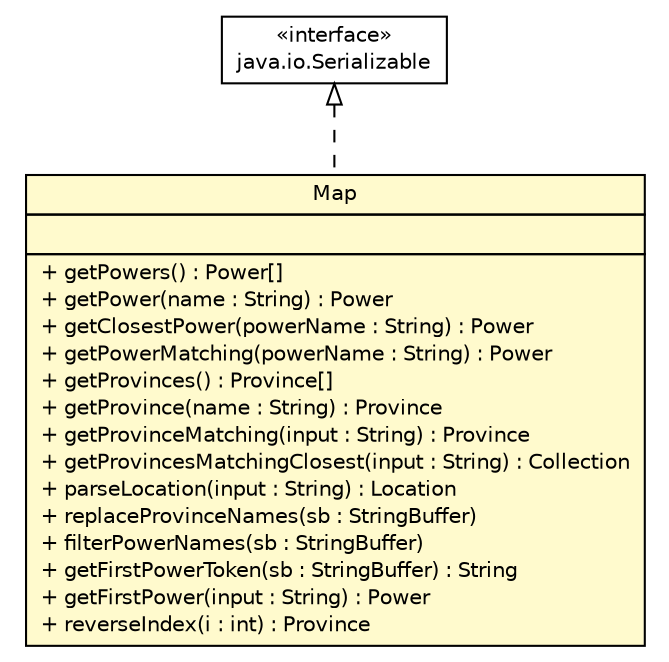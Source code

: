 #!/usr/local/bin/dot
#
# Class diagram 
# Generated by UMLGraph version 5.2 (http://www.umlgraph.org/)
#

digraph G {
	edge [fontname="Helvetica",fontsize=10,labelfontname="Helvetica",labelfontsize=10];
	node [fontname="Helvetica",fontsize=10,shape=plaintext];
	nodesep=0.25;
	ranksep=0.5;
	// dip.world.Map
	c9489 [label=<<table title="dip.world.Map" border="0" cellborder="1" cellspacing="0" cellpadding="2" port="p" bgcolor="lemonChiffon" href="./Map.html">
		<tr><td><table border="0" cellspacing="0" cellpadding="1">
<tr><td align="center" balign="center"> Map </td></tr>
		</table></td></tr>
		<tr><td><table border="0" cellspacing="0" cellpadding="1">
<tr><td align="left" balign="left">  </td></tr>
		</table></td></tr>
		<tr><td><table border="0" cellspacing="0" cellpadding="1">
<tr><td align="left" balign="left"> + getPowers() : Power[] </td></tr>
<tr><td align="left" balign="left"> + getPower(name : String) : Power </td></tr>
<tr><td align="left" balign="left"> + getClosestPower(powerName : String) : Power </td></tr>
<tr><td align="left" balign="left"> + getPowerMatching(powerName : String) : Power </td></tr>
<tr><td align="left" balign="left"> + getProvinces() : Province[] </td></tr>
<tr><td align="left" balign="left"> + getProvince(name : String) : Province </td></tr>
<tr><td align="left" balign="left"> + getProvinceMatching(input : String) : Province </td></tr>
<tr><td align="left" balign="left"> + getProvincesMatchingClosest(input : String) : Collection </td></tr>
<tr><td align="left" balign="left"> + parseLocation(input : String) : Location </td></tr>
<tr><td align="left" balign="left"> + replaceProvinceNames(sb : StringBuffer) </td></tr>
<tr><td align="left" balign="left"> + filterPowerNames(sb : StringBuffer) </td></tr>
<tr><td align="left" balign="left"> + getFirstPowerToken(sb : StringBuffer) : String </td></tr>
<tr><td align="left" balign="left"> + getFirstPower(input : String) : Power </td></tr>
<tr><td align="left" balign="left"> + reverseIndex(i : int) : Province </td></tr>
		</table></td></tr>
		</table>>, fontname="Helvetica", fontcolor="black", fontsize=10.0];
	//dip.world.Map implements java.io.Serializable
	c9513:p -> c9489:p [dir=back,arrowtail=empty,style=dashed];
	// java.io.Serializable
	c9513 [label=<<table title="java.io.Serializable" border="0" cellborder="1" cellspacing="0" cellpadding="2" port="p" href="http://java.sun.com/j2se/1.4.2/docs/api/java/io/Serializable.html">
		<tr><td><table border="0" cellspacing="0" cellpadding="1">
<tr><td align="center" balign="center"> &#171;interface&#187; </td></tr>
<tr><td align="center" balign="center"> java.io.Serializable </td></tr>
		</table></td></tr>
		</table>>, fontname="Helvetica", fontcolor="black", fontsize=10.0];
}

